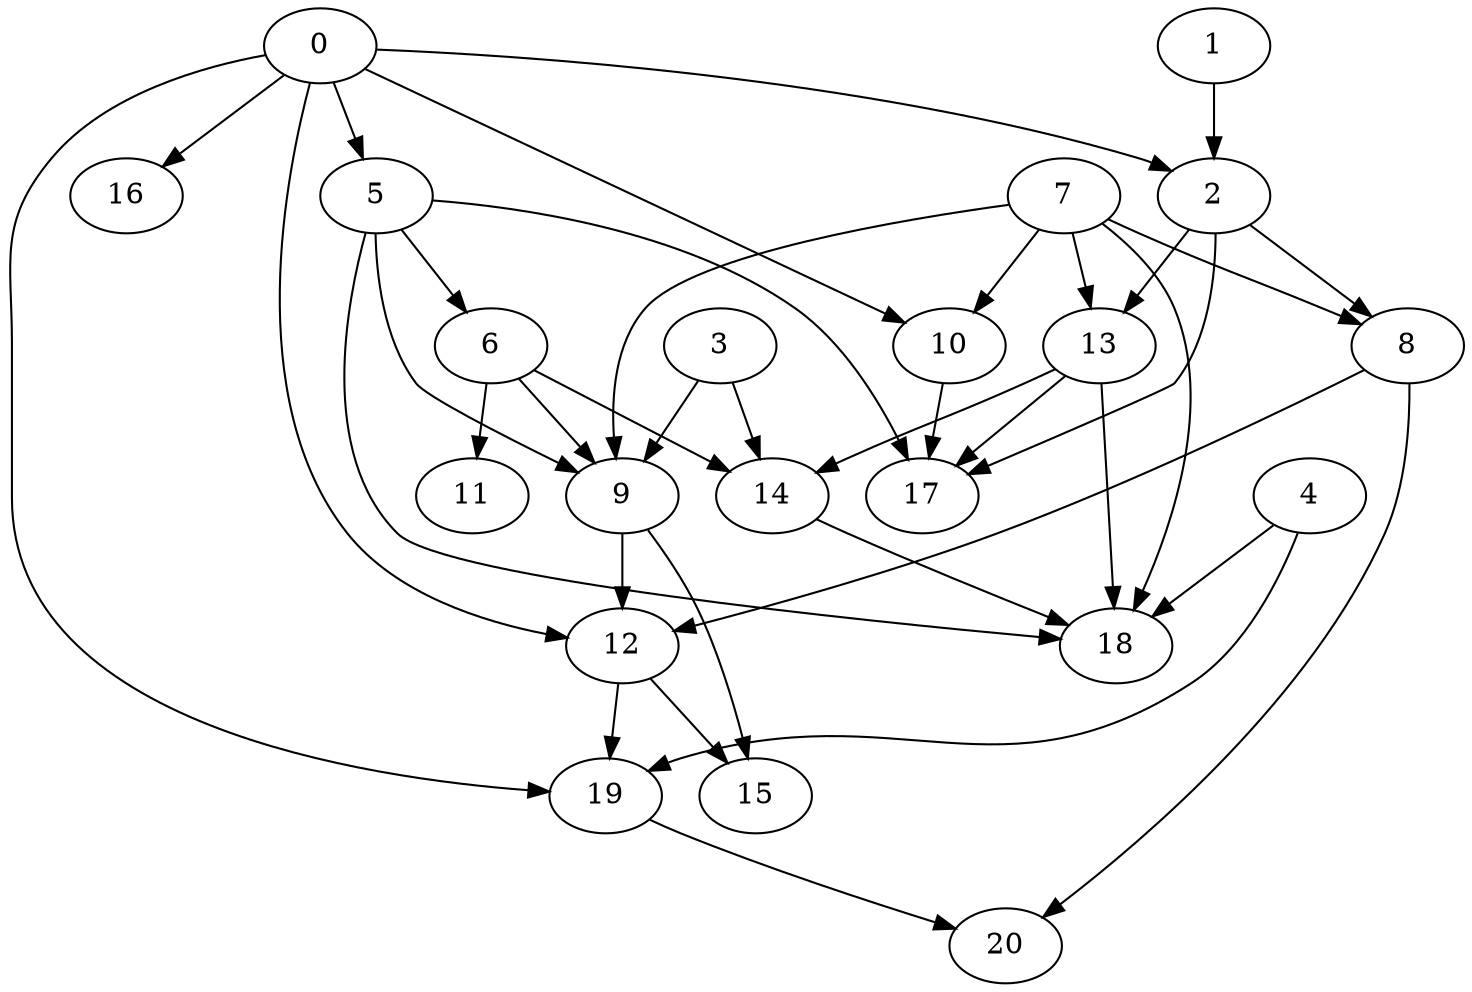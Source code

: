 digraph "Random_Nodes_21_Density_1.81_CCR_1.01_WeightType_Random_Homogeneous-2" {
0 [Weight=17];
5 [Weight=6];
6 [Weight=19];
1 [Weight=8];
3 [Weight=6];
7 [Weight=4];
2 [Weight=4];
8 [Weight=15];
9 [Weight=13];
12 [Weight=15];
13 [Weight=8];
4 [Weight=6];
10 [Weight=15];
14 [Weight=6];
19 [Weight=11];
11 [Weight=21];
16 [Weight=21];
18 [Weight=11];
15 [Weight=4];
17 [Weight=4];
20 [Weight=4];
3 -> 9 [Weight=6];
0 -> 19 [Weight=4];
14 -> 18 [Weight=8];
9 -> 12 [Weight=4];
8 -> 12 [Weight=4];
2 -> 8 [Weight=2];
0 -> 10 [Weight=3];
2 -> 17 [Weight=4];
0 -> 16 [Weight=7];
9 -> 15 [Weight=9];
7 -> 8 [Weight=3];
5 -> 9 [Weight=2];
7 -> 18 [Weight=7];
13 -> 17 [Weight=9];
5 -> 18 [Weight=8];
2 -> 13 [Weight=3];
0 -> 2 [Weight=2];
6 -> 9 [Weight=5];
7 -> 10 [Weight=6];
12 -> 15 [Weight=4];
12 -> 19 [Weight=3];
5 -> 6 [Weight=5];
4 -> 19 [Weight=9];
13 -> 18 [Weight=4];
13 -> 14 [Weight=9];
6 -> 14 [Weight=9];
3 -> 14 [Weight=7];
8 -> 20 [Weight=7];
10 -> 17 [Weight=10];
6 -> 11 [Weight=4];
5 -> 17 [Weight=10];
0 -> 5 [Weight=9];
1 -> 2 [Weight=4];
7 -> 13 [Weight=5];
19 -> 20 [Weight=10];
7 -> 9 [Weight=7];
0 -> 12 [Weight=6];
4 -> 18 [Weight=2];
}
